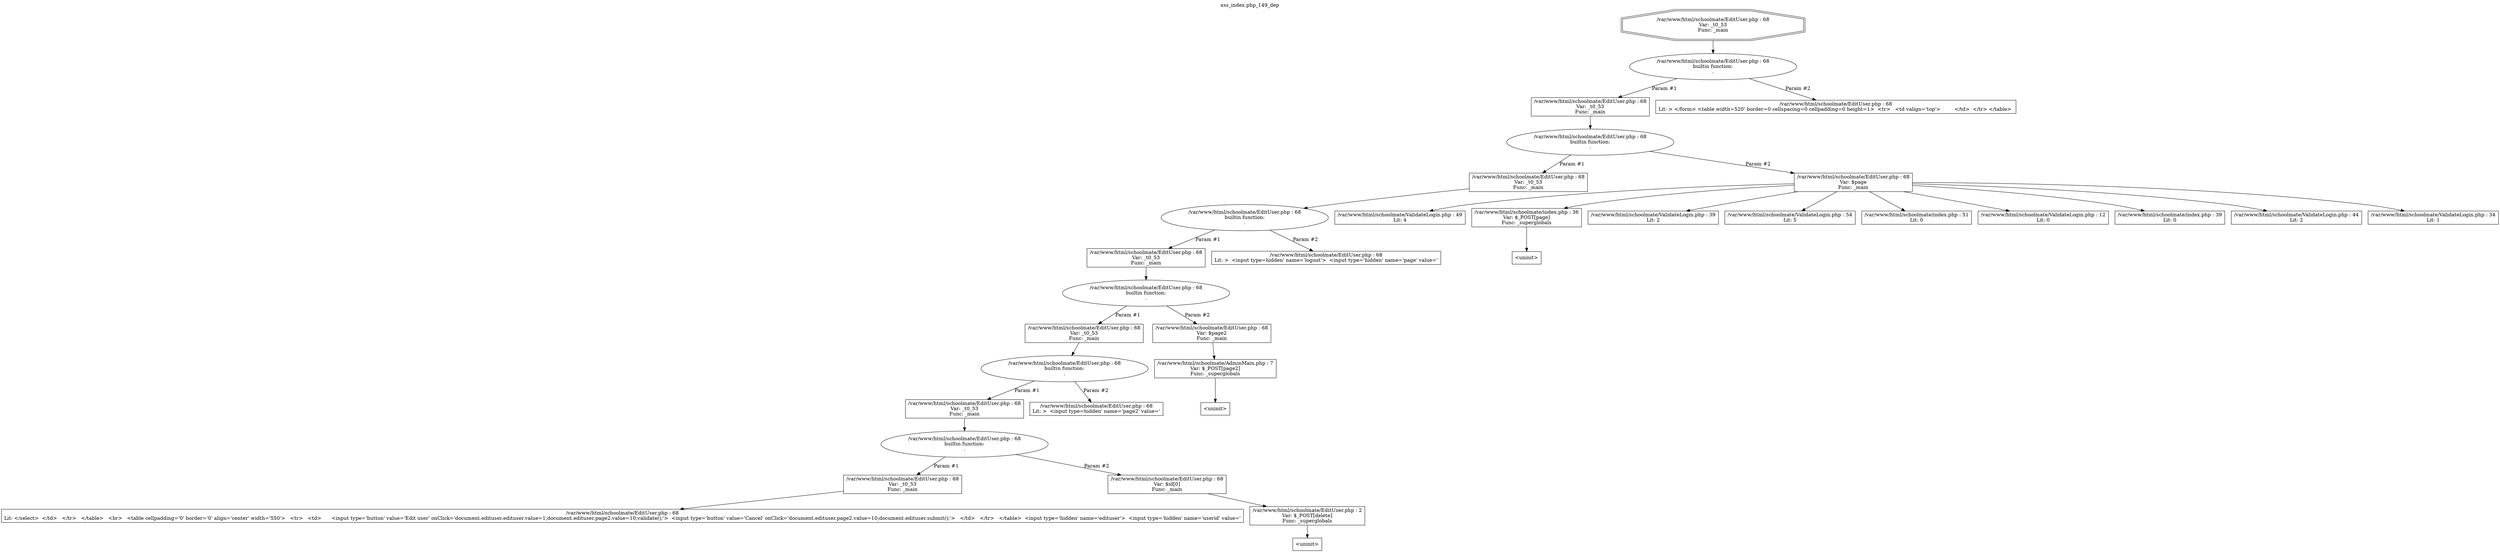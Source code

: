digraph cfg {
  label="xss_index.php_149_dep";
  labelloc=t;
  n1 [shape=doubleoctagon, label="/var/www/html/schoolmate/EditUser.php : 68\nVar: _t0_53\nFunc: _main\n"];
  n2 [shape=ellipse, label="/var/www/html/schoolmate/EditUser.php : 68\nbuiltin function:\n.\n"];
  n3 [shape=box, label="/var/www/html/schoolmate/EditUser.php : 68\nVar: _t0_53\nFunc: _main\n"];
  n4 [shape=ellipse, label="/var/www/html/schoolmate/EditUser.php : 68\nbuiltin function:\n.\n"];
  n5 [shape=box, label="/var/www/html/schoolmate/EditUser.php : 68\nVar: _t0_53\nFunc: _main\n"];
  n6 [shape=ellipse, label="/var/www/html/schoolmate/EditUser.php : 68\nbuiltin function:\n.\n"];
  n7 [shape=box, label="/var/www/html/schoolmate/EditUser.php : 68\nVar: _t0_53\nFunc: _main\n"];
  n8 [shape=ellipse, label="/var/www/html/schoolmate/EditUser.php : 68\nbuiltin function:\n.\n"];
  n9 [shape=box, label="/var/www/html/schoolmate/EditUser.php : 68\nVar: _t0_53\nFunc: _main\n"];
  n10 [shape=ellipse, label="/var/www/html/schoolmate/EditUser.php : 68\nbuiltin function:\n.\n"];
  n11 [shape=box, label="/var/www/html/schoolmate/EditUser.php : 68\nVar: _t0_53\nFunc: _main\n"];
  n12 [shape=ellipse, label="/var/www/html/schoolmate/EditUser.php : 68\nbuiltin function:\n.\n"];
  n13 [shape=box, label="/var/www/html/schoolmate/EditUser.php : 68\nVar: _t0_53\nFunc: _main\n"];
  n14 [shape=box, label="/var/www/html/schoolmate/EditUser.php : 68\nLit: </select>	</td>   </tr>   </table>   <br>   <table cellpadding='0' border='0' align='center' width='550'>   <tr>   <td>	<input type='button' value='Edit user' onClick='document.edituser.edituser.value=1;document.edituser.page2.value=10;validate();'>	<input type='button' value='Cancel' onClick='document.edituser.page2.value=10;document.edituser.submit();'>   </td>   </tr>   </table>  <input type='hidden' name='edituser'>  <input type='hidden' name='userid' value='\n"];
  n15 [shape=box, label="/var/www/html/schoolmate/EditUser.php : 68\nVar: $id[0]\nFunc: _main\n"];
  n16 [shape=box, label="/var/www/html/schoolmate/EditUser.php : 2\nVar: $_POST[delete]\nFunc: _superglobals\n"];
  n17 [shape=box, label="<uninit>"];
  n18 [shape=box, label="/var/www/html/schoolmate/EditUser.php : 68\nLit: >  <input type=hidden' name='page2' value='\n"];
  n19 [shape=box, label="/var/www/html/schoolmate/EditUser.php : 68\nVar: $page2\nFunc: _main\n"];
  n20 [shape=box, label="/var/www/html/schoolmate/AdminMain.php : 7\nVar: $_POST[page2]\nFunc: _superglobals\n"];
  n21 [shape=box, label="<uninit>"];
  n22 [shape=box, label="/var/www/html/schoolmate/EditUser.php : 68\nLit: >  <input type=hidden' name='logout'>  <input type='hidden' name='page' value='\n"];
  n23 [shape=box, label="/var/www/html/schoolmate/EditUser.php : 68\nVar: $page\nFunc: _main\n"];
  n24 [shape=box, label="/var/www/html/schoolmate/ValidateLogin.php : 49\nLit: 4\n"];
  n25 [shape=box, label="/var/www/html/schoolmate/index.php : 36\nVar: $_POST[page]\nFunc: _superglobals\n"];
  n26 [shape=box, label="<uninit>"];
  n27 [shape=box, label="/var/www/html/schoolmate/ValidateLogin.php : 39\nLit: 2\n"];
  n28 [shape=box, label="/var/www/html/schoolmate/ValidateLogin.php : 54\nLit: 5\n"];
  n29 [shape=box, label="/var/www/html/schoolmate/index.php : 51\nLit: 0\n"];
  n30 [shape=box, label="/var/www/html/schoolmate/ValidateLogin.php : 12\nLit: 0\n"];
  n31 [shape=box, label="/var/www/html/schoolmate/index.php : 39\nLit: 0\n"];
  n32 [shape=box, label="/var/www/html/schoolmate/ValidateLogin.php : 44\nLit: 2\n"];
  n33 [shape=box, label="/var/www/html/schoolmate/ValidateLogin.php : 34\nLit: 1\n"];
  n34 [shape=box, label="/var/www/html/schoolmate/EditUser.php : 68\nLit: > </form> <table width=520' border=0 cellspacing=0 cellpadding=0 height=1>  <tr>   <td valign='top'>	&nbsp;   </td>  </tr> </table> \n"];
  n1 -> n2;
  n3 -> n4;
  n5 -> n6;
  n7 -> n8;
  n9 -> n10;
  n11 -> n12;
  n13 -> n14;
  n12 -> n13[label="Param #1"];
  n12 -> n15[label="Param #2"];
  n16 -> n17;
  n15 -> n16;
  n10 -> n11[label="Param #1"];
  n10 -> n18[label="Param #2"];
  n8 -> n9[label="Param #1"];
  n8 -> n19[label="Param #2"];
  n20 -> n21;
  n19 -> n20;
  n6 -> n7[label="Param #1"];
  n6 -> n22[label="Param #2"];
  n4 -> n5[label="Param #1"];
  n4 -> n23[label="Param #2"];
  n23 -> n24;
  n23 -> n25;
  n23 -> n27;
  n23 -> n28;
  n23 -> n29;
  n23 -> n30;
  n23 -> n31;
  n23 -> n32;
  n23 -> n33;
  n25 -> n26;
  n2 -> n3[label="Param #1"];
  n2 -> n34[label="Param #2"];
}
